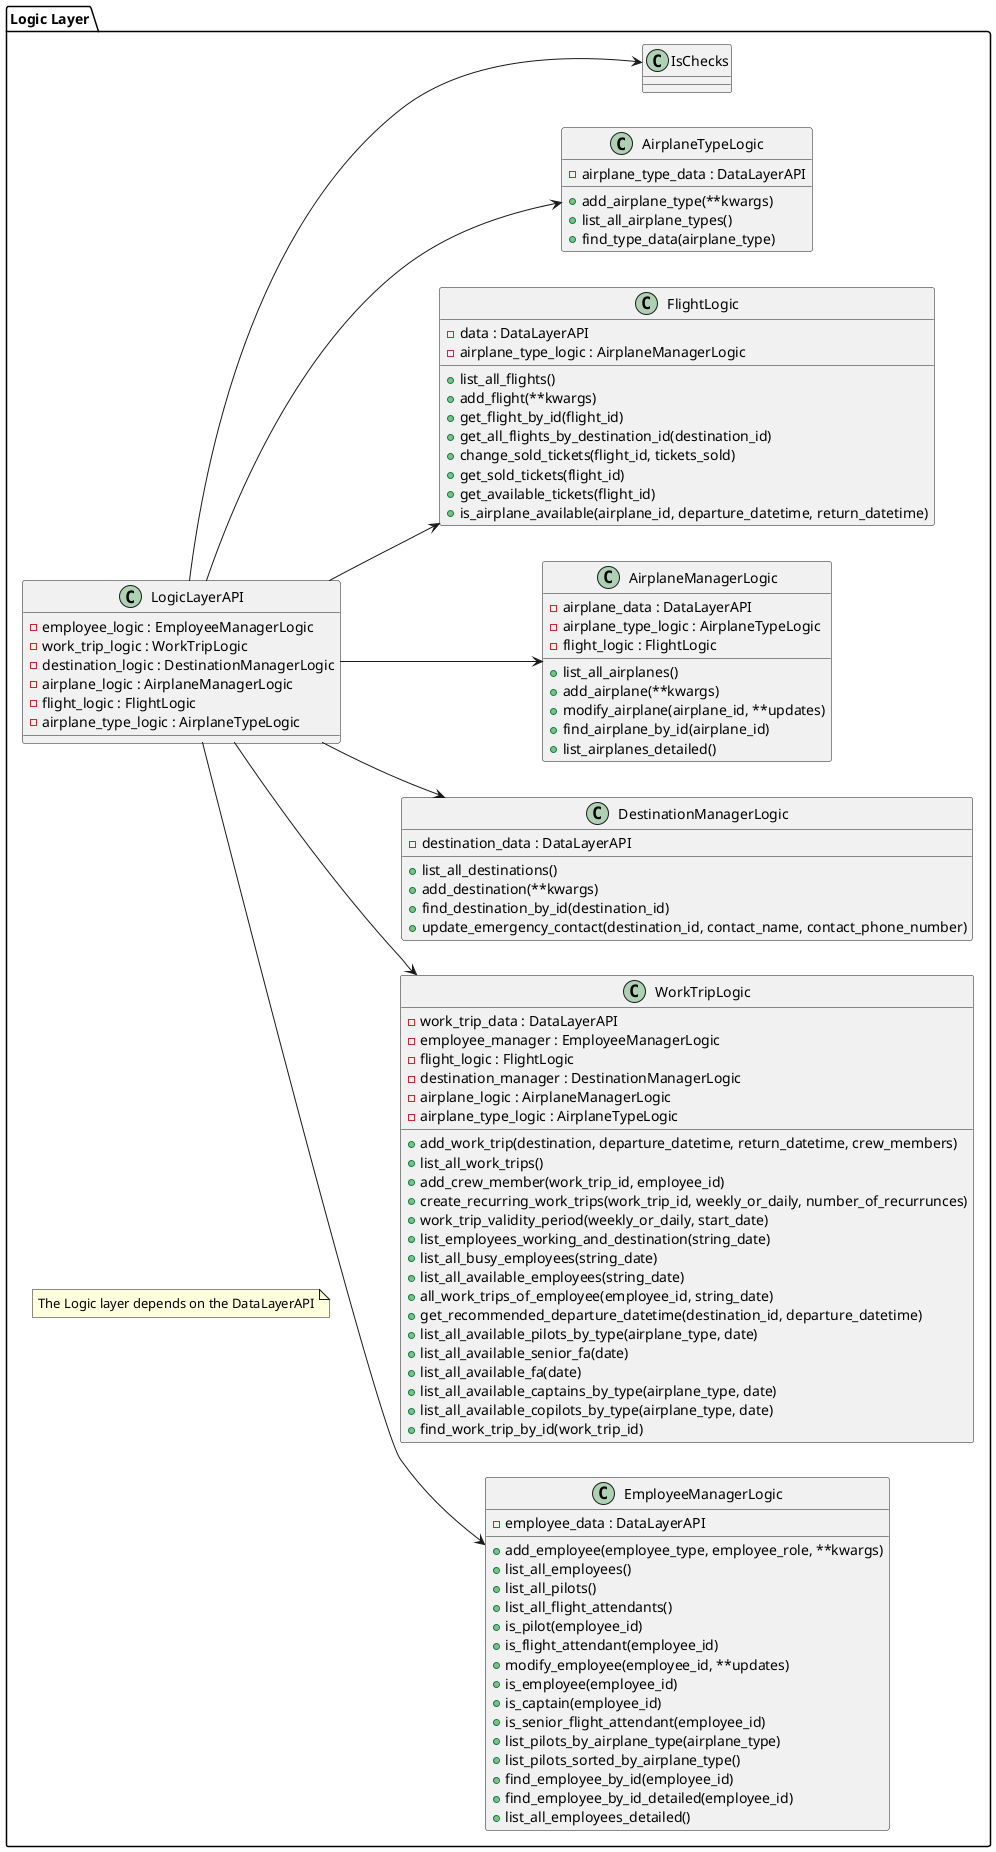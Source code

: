 @startuml
package "Logic Layer" {
    left to right direction

    class LogicLayerAPI {
        - employee_logic : EmployeeManagerLogic
        - work_trip_logic : WorkTripLogic
        - destination_logic : DestinationManagerLogic
        - airplane_logic : AirplaneManagerLogic
        - flight_logic : FlightLogic
        - airplane_type_logic : AirplaneTypeLogic
    }

    class EmployeeManagerLogic {
        - employee_data : DataLayerAPI
        + add_employee(employee_type, employee_role, **kwargs)
        + list_all_employees()
        + list_all_pilots()
        + list_all_flight_attendants()
        + is_pilot(employee_id)
        + is_flight_attendant(employee_id)
        + modify_employee(employee_id, **updates)
        + is_employee(employee_id)
        + is_captain(employee_id)
        + is_senior_flight_attendant(employee_id)
        + list_pilots_by_airplane_type(airplane_type)
        + list_pilots_sorted_by_airplane_type()
        + find_employee_by_id(employee_id)
        + find_employee_by_id_detailed(employee_id)
        + list_all_employees_detailed()

    }

    class WorkTripLogic {
        - work_trip_data : DataLayerAPI
        - employee_manager : EmployeeManagerLogic
        - flight_logic : FlightLogic
        - destination_manager : DestinationManagerLogic
        - airplane_logic : AirplaneManagerLogic
        - airplane_type_logic : AirplaneTypeLogic
        + add_work_trip(destination, departure_datetime, return_datetime, crew_members)
        + list_all_work_trips()
        + add_crew_member(work_trip_id, employee_id)
        + create_recurring_work_trips(work_trip_id, weekly_or_daily, number_of_recurrunces)
        + work_trip_validity_period(weekly_or_daily, start_date)
        + list_employees_working_and_destination(string_date)
        + list_all_busy_employees(string_date)
        + list_all_available_employees(string_date)
        + all_work_trips_of_employee(employee_id, string_date)
        + get_recommended_departure_datetime(destination_id, departure_datetime)
        + list_all_available_pilots_by_type(airplane_type, date)
        + list_all_available_senior_fa(date)
        + list_all_available_fa(date)
        + list_all_available_captains_by_type(airplane_type, date)
        + list_all_available_copilots_by_type(airplane_type, date)
        + find_work_trip_by_id(work_trip_id)
    }

    class DestinationManagerLogic {
        - destination_data : DataLayerAPI
        + list_all_destinations()
        + add_destination(**kwargs)
        + find_destination_by_id(destination_id)
        + update_emergency_contact(destination_id, contact_name, contact_phone_number)
    }

    class AirplaneManagerLogic {
        - airplane_data : DataLayerAPI
        - airplane_type_logic : AirplaneTypeLogic
        - flight_logic : FlightLogic
        + list_all_airplanes()
        + add_airplane(**kwargs)
        + modify_airplane(airplane_id, **updates)
        + find_airplane_by_id(airplane_id)
        + list_airplanes_detailed()
    }

    class FlightLogic {
        - data : DataLayerAPI
        - airplane_type_logic : AirplaneManagerLogic
        + list_all_flights()
        + add_flight(**kwargs)
        + get_flight_by_id(flight_id)
        + get_all_flights_by_destination_id(destination_id)
        + change_sold_tickets(flight_id, tickets_sold)
        + get_sold_tickets(flight_id)
        + get_available_tickets(flight_id)
        + is_airplane_available(airplane_id, departure_datetime, return_datetime)
    }

    class AirplaneTypeLogic {
        - airplane_type_data : DataLayerAPI
        + add_airplane_type(**kwargs)
        + list_all_airplane_types()
        + find_type_data(airplane_type)
    }

    class IsChecks {
    }

    LogicLayerAPI --> EmployeeManagerLogic
    LogicLayerAPI --> WorkTripLogic
    LogicLayerAPI --> DestinationManagerLogic
    LogicLayerAPI --> AirplaneManagerLogic
    LogicLayerAPI --> FlightLogic
    LogicLayerAPI --> AirplaneTypeLogic
    LogicLayerAPI --> IsChecks
    note "The Logic layer depends on the DataLayerAPI" as NoteLogicLayer

}
@enduml